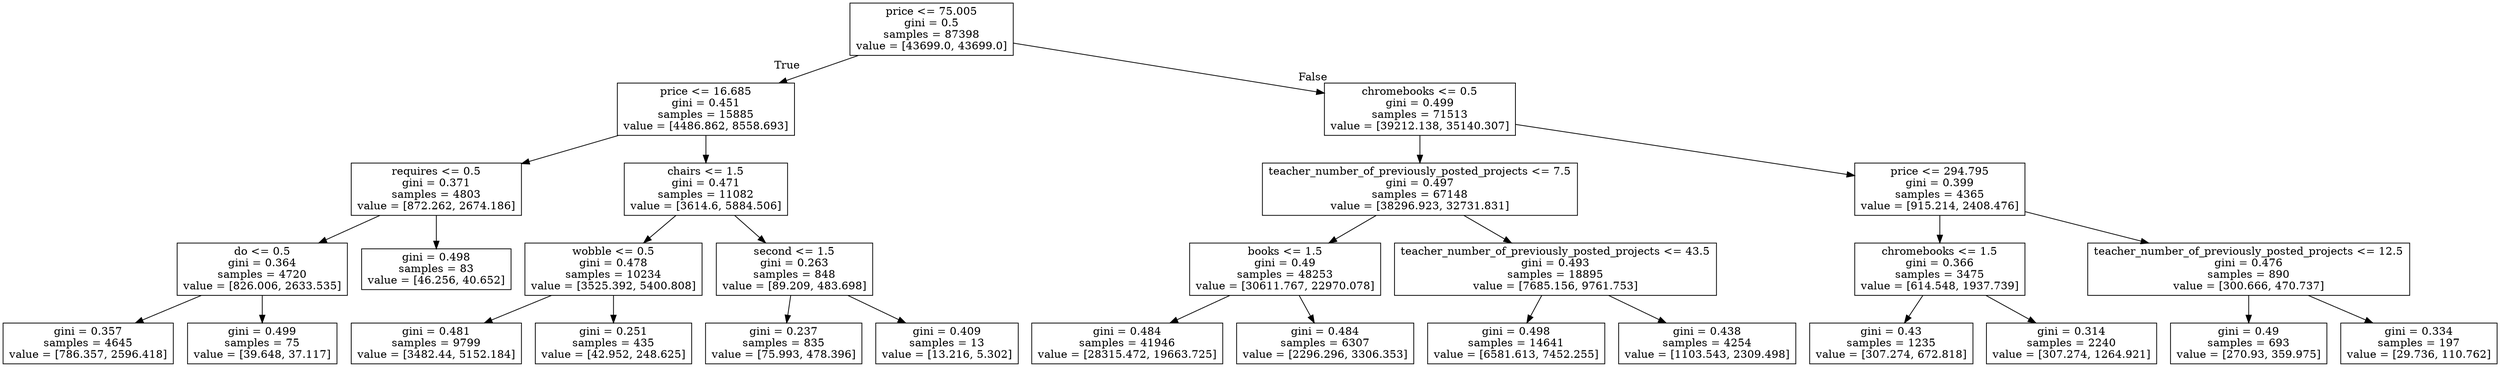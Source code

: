 digraph Tree {
node [shape=box] ;
0 [label="price <= 75.005\ngini = 0.5\nsamples = 87398\nvalue = [43699.0, 43699.0]"] ;
1 [label="price <= 16.685\ngini = 0.451\nsamples = 15885\nvalue = [4486.862, 8558.693]"] ;
0 -> 1 [labeldistance=2.5, labelangle=45, headlabel="True"] ;
2 [label="requires <= 0.5\ngini = 0.371\nsamples = 4803\nvalue = [872.262, 2674.186]"] ;
1 -> 2 ;
3 [label="do <= 0.5\ngini = 0.364\nsamples = 4720\nvalue = [826.006, 2633.535]"] ;
2 -> 3 ;
4 [label="gini = 0.357\nsamples = 4645\nvalue = [786.357, 2596.418]"] ;
3 -> 4 ;
5 [label="gini = 0.499\nsamples = 75\nvalue = [39.648, 37.117]"] ;
3 -> 5 ;
6 [label="gini = 0.498\nsamples = 83\nvalue = [46.256, 40.652]"] ;
2 -> 6 ;
7 [label="chairs <= 1.5\ngini = 0.471\nsamples = 11082\nvalue = [3614.6, 5884.506]"] ;
1 -> 7 ;
8 [label="wobble <= 0.5\ngini = 0.478\nsamples = 10234\nvalue = [3525.392, 5400.808]"] ;
7 -> 8 ;
9 [label="gini = 0.481\nsamples = 9799\nvalue = [3482.44, 5152.184]"] ;
8 -> 9 ;
10 [label="gini = 0.251\nsamples = 435\nvalue = [42.952, 248.625]"] ;
8 -> 10 ;
11 [label="second <= 1.5\ngini = 0.263\nsamples = 848\nvalue = [89.209, 483.698]"] ;
7 -> 11 ;
12 [label="gini = 0.237\nsamples = 835\nvalue = [75.993, 478.396]"] ;
11 -> 12 ;
13 [label="gini = 0.409\nsamples = 13\nvalue = [13.216, 5.302]"] ;
11 -> 13 ;
14 [label="chromebooks <= 0.5\ngini = 0.499\nsamples = 71513\nvalue = [39212.138, 35140.307]"] ;
0 -> 14 [labeldistance=2.5, labelangle=-45, headlabel="False"] ;
15 [label="teacher_number_of_previously_posted_projects <= 7.5\ngini = 0.497\nsamples = 67148\nvalue = [38296.923, 32731.831]"] ;
14 -> 15 ;
16 [label="books <= 1.5\ngini = 0.49\nsamples = 48253\nvalue = [30611.767, 22970.078]"] ;
15 -> 16 ;
17 [label="gini = 0.484\nsamples = 41946\nvalue = [28315.472, 19663.725]"] ;
16 -> 17 ;
18 [label="gini = 0.484\nsamples = 6307\nvalue = [2296.296, 3306.353]"] ;
16 -> 18 ;
19 [label="teacher_number_of_previously_posted_projects <= 43.5\ngini = 0.493\nsamples = 18895\nvalue = [7685.156, 9761.753]"] ;
15 -> 19 ;
20 [label="gini = 0.498\nsamples = 14641\nvalue = [6581.613, 7452.255]"] ;
19 -> 20 ;
21 [label="gini = 0.438\nsamples = 4254\nvalue = [1103.543, 2309.498]"] ;
19 -> 21 ;
22 [label="price <= 294.795\ngini = 0.399\nsamples = 4365\nvalue = [915.214, 2408.476]"] ;
14 -> 22 ;
23 [label="chromebooks <= 1.5\ngini = 0.366\nsamples = 3475\nvalue = [614.548, 1937.739]"] ;
22 -> 23 ;
24 [label="gini = 0.43\nsamples = 1235\nvalue = [307.274, 672.818]"] ;
23 -> 24 ;
25 [label="gini = 0.314\nsamples = 2240\nvalue = [307.274, 1264.921]"] ;
23 -> 25 ;
26 [label="teacher_number_of_previously_posted_projects <= 12.5\ngini = 0.476\nsamples = 890\nvalue = [300.666, 470.737]"] ;
22 -> 26 ;
27 [label="gini = 0.49\nsamples = 693\nvalue = [270.93, 359.975]"] ;
26 -> 27 ;
28 [label="gini = 0.334\nsamples = 197\nvalue = [29.736, 110.762]"] ;
26 -> 28 ;
}